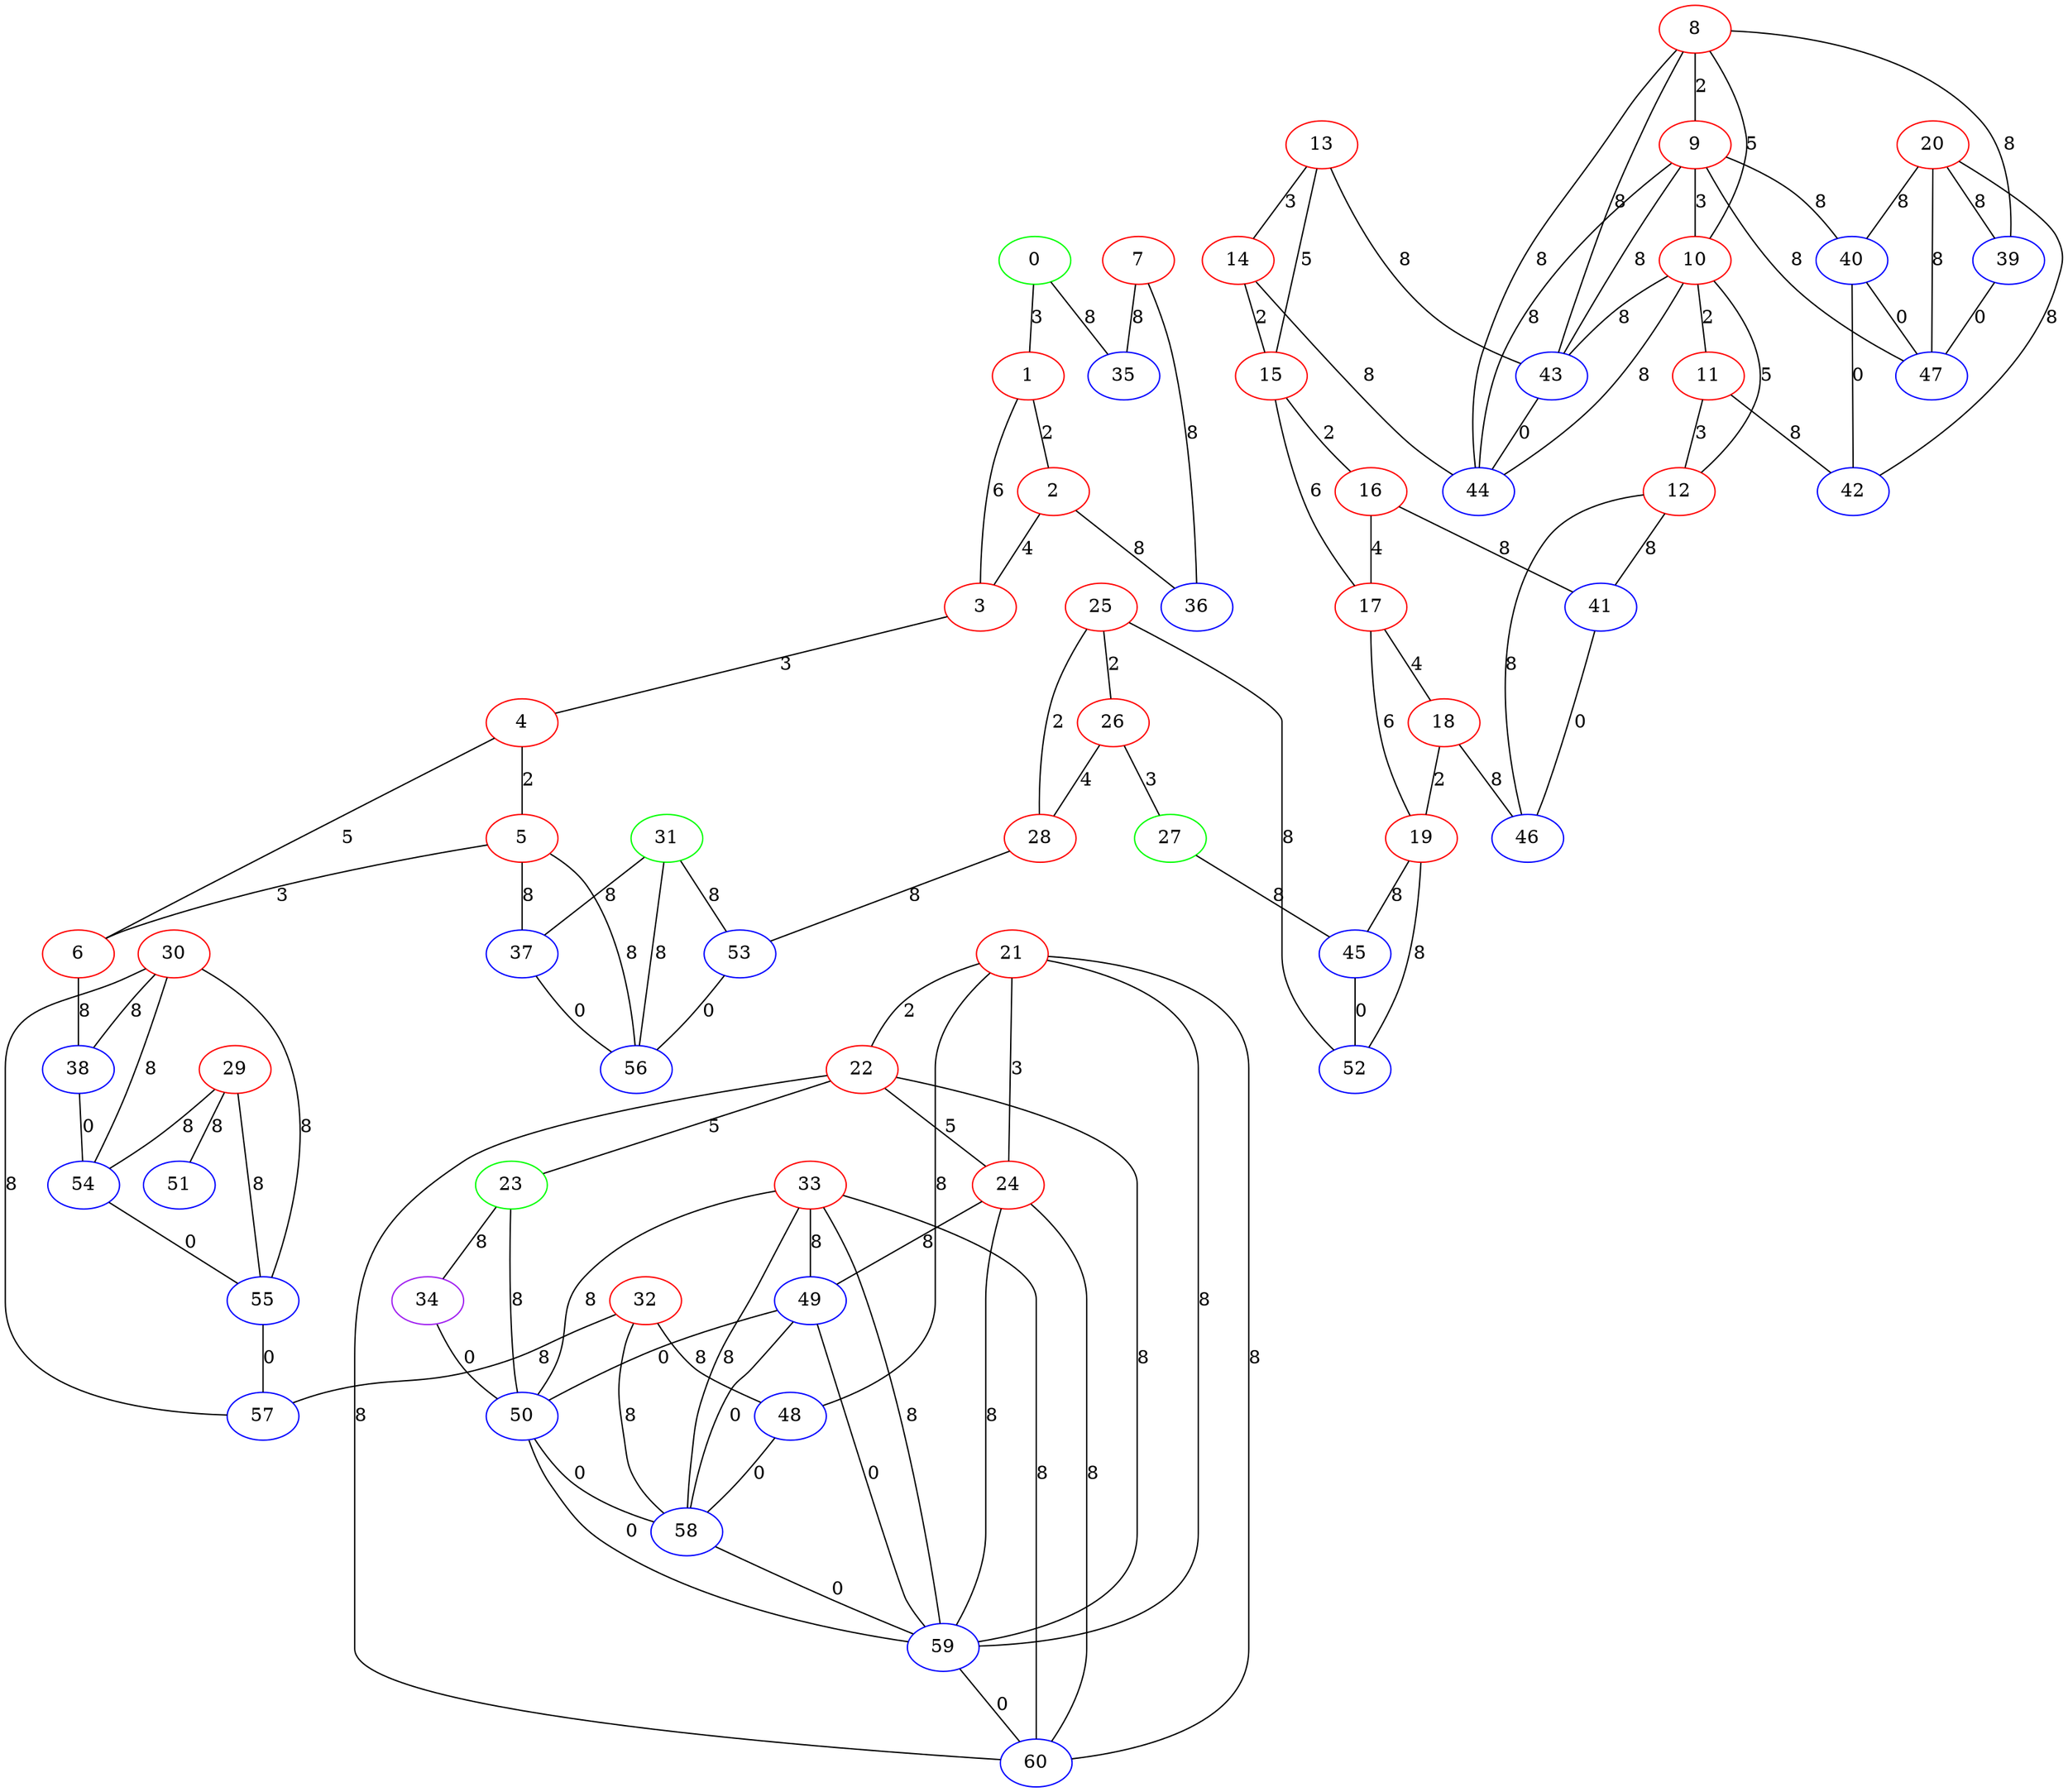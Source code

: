 graph "" {
0 [color=green, weight=2];
1 [color=red, weight=1];
2 [color=red, weight=1];
3 [color=red, weight=1];
4 [color=red, weight=1];
5 [color=red, weight=1];
6 [color=red, weight=1];
7 [color=red, weight=1];
8 [color=red, weight=1];
9 [color=red, weight=1];
10 [color=red, weight=1];
11 [color=red, weight=1];
12 [color=red, weight=1];
13 [color=red, weight=1];
14 [color=red, weight=1];
15 [color=red, weight=1];
16 [color=red, weight=1];
17 [color=red, weight=1];
18 [color=red, weight=1];
19 [color=red, weight=1];
20 [color=red, weight=1];
21 [color=red, weight=1];
22 [color=red, weight=1];
23 [color=green, weight=2];
24 [color=red, weight=1];
25 [color=red, weight=1];
26 [color=red, weight=1];
27 [color=green, weight=2];
28 [color=red, weight=1];
29 [color=red, weight=1];
30 [color=red, weight=1];
31 [color=green, weight=2];
32 [color=red, weight=1];
33 [color=red, weight=1];
34 [color=purple, weight=4];
35 [color=blue, weight=3];
36 [color=blue, weight=3];
37 [color=blue, weight=3];
38 [color=blue, weight=3];
39 [color=blue, weight=3];
40 [color=blue, weight=3];
41 [color=blue, weight=3];
42 [color=blue, weight=3];
43 [color=blue, weight=3];
44 [color=blue, weight=3];
45 [color=blue, weight=3];
46 [color=blue, weight=3];
47 [color=blue, weight=3];
48 [color=blue, weight=3];
49 [color=blue, weight=3];
50 [color=blue, weight=3];
51 [color=blue, weight=3];
52 [color=blue, weight=3];
53 [color=blue, weight=3];
54 [color=blue, weight=3];
55 [color=blue, weight=3];
56 [color=blue, weight=3];
57 [color=blue, weight=3];
58 [color=blue, weight=3];
59 [color=blue, weight=3];
60 [color=blue, weight=3];
0 -- 1  [key=0, label=3];
0 -- 35  [key=0, label=8];
1 -- 2  [key=0, label=2];
1 -- 3  [key=0, label=6];
2 -- 3  [key=0, label=4];
2 -- 36  [key=0, label=8];
3 -- 4  [key=0, label=3];
4 -- 5  [key=0, label=2];
4 -- 6  [key=0, label=5];
5 -- 56  [key=0, label=8];
5 -- 37  [key=0, label=8];
5 -- 6  [key=0, label=3];
6 -- 38  [key=0, label=8];
7 -- 35  [key=0, label=8];
7 -- 36  [key=0, label=8];
8 -- 9  [key=0, label=2];
8 -- 10  [key=0, label=5];
8 -- 43  [key=0, label=8];
8 -- 44  [key=0, label=8];
8 -- 39  [key=0, label=8];
9 -- 10  [key=0, label=3];
9 -- 43  [key=0, label=8];
9 -- 44  [key=0, label=8];
9 -- 47  [key=0, label=8];
9 -- 40  [key=0, label=8];
10 -- 43  [key=0, label=8];
10 -- 11  [key=0, label=2];
10 -- 12  [key=0, label=5];
10 -- 44  [key=0, label=8];
11 -- 12  [key=0, label=3];
11 -- 42  [key=0, label=8];
12 -- 41  [key=0, label=8];
12 -- 46  [key=0, label=8];
13 -- 43  [key=0, label=8];
13 -- 14  [key=0, label=3];
13 -- 15  [key=0, label=5];
14 -- 44  [key=0, label=8];
14 -- 15  [key=0, label=2];
15 -- 16  [key=0, label=2];
15 -- 17  [key=0, label=6];
16 -- 17  [key=0, label=4];
16 -- 41  [key=0, label=8];
17 -- 18  [key=0, label=4];
17 -- 19  [key=0, label=6];
18 -- 19  [key=0, label=2];
18 -- 46  [key=0, label=8];
19 -- 52  [key=0, label=8];
19 -- 45  [key=0, label=8];
20 -- 40  [key=0, label=8];
20 -- 42  [key=0, label=8];
20 -- 47  [key=0, label=8];
20 -- 39  [key=0, label=8];
21 -- 24  [key=0, label=3];
21 -- 48  [key=0, label=8];
21 -- 59  [key=0, label=8];
21 -- 60  [key=0, label=8];
21 -- 22  [key=0, label=2];
22 -- 24  [key=0, label=5];
22 -- 59  [key=0, label=8];
22 -- 60  [key=0, label=8];
22 -- 23  [key=0, label=5];
23 -- 34  [key=0, label=8];
23 -- 50  [key=0, label=8];
24 -- 49  [key=0, label=8];
24 -- 59  [key=0, label=8];
24 -- 60  [key=0, label=8];
25 -- 52  [key=0, label=8];
25 -- 26  [key=0, label=2];
25 -- 28  [key=0, label=2];
26 -- 27  [key=0, label=3];
26 -- 28  [key=0, label=4];
27 -- 45  [key=0, label=8];
28 -- 53  [key=0, label=8];
29 -- 51  [key=0, label=8];
29 -- 54  [key=0, label=8];
29 -- 55  [key=0, label=8];
30 -- 57  [key=0, label=8];
30 -- 54  [key=0, label=8];
30 -- 38  [key=0, label=8];
30 -- 55  [key=0, label=8];
31 -- 56  [key=0, label=8];
31 -- 37  [key=0, label=8];
31 -- 53  [key=0, label=8];
32 -- 48  [key=0, label=8];
32 -- 57  [key=0, label=8];
32 -- 58  [key=0, label=8];
33 -- 49  [key=0, label=8];
33 -- 50  [key=0, label=8];
33 -- 59  [key=0, label=8];
33 -- 60  [key=0, label=8];
33 -- 58  [key=0, label=8];
34 -- 50  [key=0, label=0];
37 -- 56  [key=0, label=0];
38 -- 54  [key=0, label=0];
39 -- 47  [key=0, label=0];
40 -- 42  [key=0, label=0];
40 -- 47  [key=0, label=0];
41 -- 46  [key=0, label=0];
43 -- 44  [key=0, label=0];
45 -- 52  [key=0, label=0];
48 -- 58  [key=0, label=0];
49 -- 50  [key=0, label=0];
49 -- 59  [key=0, label=0];
49 -- 58  [key=0, label=0];
50 -- 58  [key=0, label=0];
50 -- 59  [key=0, label=0];
53 -- 56  [key=0, label=0];
54 -- 55  [key=0, label=0];
55 -- 57  [key=0, label=0];
58 -- 59  [key=0, label=0];
59 -- 60  [key=0, label=0];
}

